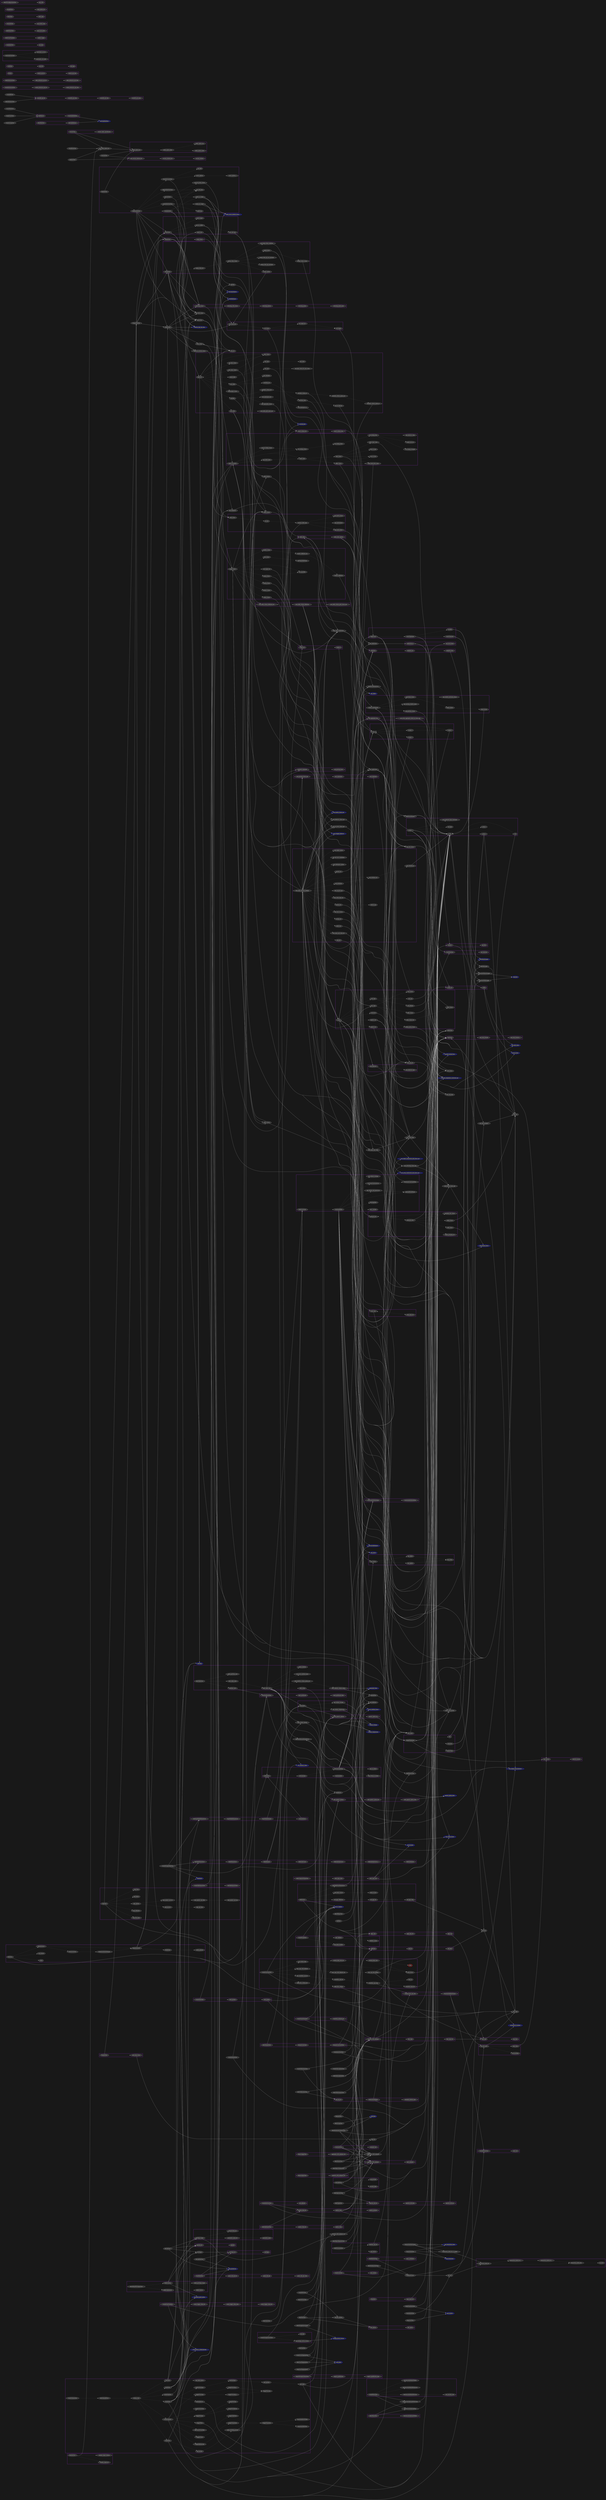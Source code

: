 digraph Grammar {

rankdir=LR
concentrate=true
pencolor=darkorchid4
penwidth=3
ranksep=3
nodesep=1
compound=true

bgcolor="#181818"

node [
  fontcolor = "#e6e6e6"
  style = filled
  color = "#e6e6e6"
  fillcolor = "#333333"
]

edge [
  color = "#e6e6e6"
  fontcolor = "#e6e6e6"
]

opt_utility_option_list -> utility_option_list
CallStmt -> func_application
CreateRoleStmt -> OptRoleList
AlterOptRoleList -> AlterOptRoleElem
CreateOptRoleElem -> AlterOptRoleElem
CreateUserStmt -> OptRoleList
AlterRoleSetStmt -> SetResetClause
CreateGroupStmt -> OptRoleList
AlterGroupStmt -> add_drop
VariableSetStmt -> set_rest
set_rest -> transaction_mode_list
set_rest -> set_rest_more
set_rest_more -> document_or_content
zone_value -> opt_interval
SetResetClause -> set_rest
SetResetClause -> VariableResetStmt
FunctionSetResetClause -> set_rest_more
FunctionSetResetClause -> VariableResetStmt
CheckPointStmt -> opt_utility_option_list
partition_cmd -> PartitionBoundSpec
alter_table_cmd -> columnDef
alter_table_cmd -> alter_column_default
alter_table_cmd -> a_expr
alter_table_cmd -> set_statistics_value
alter_table_cmd -> reloptions
alter_table_cmd -> column_storage
alter_table_cmd -> column_compression
alter_table_cmd -> generated_when
alter_table_cmd -> OptParenthesizedSeqOptList
alter_table_cmd -> opt_set_data
alter_table_cmd -> Typename
alter_table_cmd -> opt_collate_clause
alter_table_cmd -> alter_generic_options
alter_table_cmd -> TableConstraint
alter_table_cmd -> ConstraintAttributeSpec
alter_column_default -> a_expr
alter_using -> a_expr
opt_reloptions -> reloptions
reloption_elem -> def_arg
alter_identity_column_option -> SeqOptElem
alter_identity_column_option -> generated_when
PartitionBoundSpec -> expr_list
alter_type_cmd -> TableFuncElement
alter_type_cmd -> opt_set_data
alter_type_cmd -> Typename
alter_type_cmd -> opt_collate_clause
CopyStmt -> where_clause
CopyStmt -> PreparableStmt
CreateStmt -> OptTemp
CreateStmt -> OptTableElementList
CreateStmt -> OptInherit
CreateStmt -> table_access_method_clause
CreateStmt -> OptWith
CreateStmt -> OnCommitOption
CreateStmt -> OptTableSpace
CreateStmt -> OptTypedTableElementList
CreateStmt -> PartitionBoundSpec
TableElement -> columnDef
TableElement -> TableConstraint
TypedTableElement -> TableConstraint
columnDef -> Typename
columnDef -> create_generic_options
columnDef -> ColQualList
columnOptions -> ColQualList
opt_column_compression -> column_compression
opt_column_storage -> column_storage
ColConstraintElem -> opt_unique_null_treatment
ColConstraintElem -> opt_definition
ColConstraintElem -> OptConsTableSpace
ColConstraintElem -> a_expr
ColConstraintElem -> b_expr
ColConstraintElem -> generated_when
ColConstraintElem -> OptParenthesizedSeqOptList
ColConstraintElem -> key_match
ColConstraintElem -> key_actions
ConstraintElem -> a_expr
ConstraintElem -> ConstraintAttributeSpec
ConstraintElem -> opt_unique_null_treatment
ConstraintElem -> opt_definition
ConstraintElem -> OptConsTableSpace
ConstraintElem -> access_method_clause
ConstraintElem -> OptWhereClause
ConstraintElem -> key_match
ConstraintElem -> key_actions
DomainConstraintElem -> a_expr
DomainConstraintElem -> ConstraintAttributeSpec
ExclusionConstraintElem -> index_elem
OptWhereClause -> a_expr
part_elem -> opt_collate
part_elem -> func_expr_windowless
part_elem -> a_expr
OptWith -> reloptions
CreateStatsStmt -> from_list
stats_param -> func_expr_windowless
stats_param -> a_expr
AlterStatsStmt -> set_statistics_value
CreateAsStmt -> OptTemp
CreateAsStmt -> SelectStmt
create_as_target -> table_access_method_clause
create_as_target -> OptWith
create_as_target -> OnCommitOption
create_as_target -> OptTableSpace
CreateMatViewStmt -> SelectStmt
create_mv_target -> table_access_method_clause
create_mv_target -> opt_reloptions
create_mv_target -> OptTableSpace
CreateSeqStmt -> OptTemp
AlterSeqStmt -> SeqOptList
OptSeqOptList -> SeqOptList
OptParenthesizedSeqOptList -> SeqOptList
SeqOptList -> SeqOptElem
SeqOptElem -> SimpleTypename
CreatePLangStmt -> opt_or_replace
CreateTableSpaceStmt -> opt_reloptions
AlterExtensionContentsStmt -> add_drop
AlterExtensionContentsStmt -> aggregate_with_argtypes
AlterExtensionContentsStmt -> Typename
AlterExtensionContentsStmt -> function_with_argtypes
AlterExtensionContentsStmt -> operator_with_argtypes
CreateFdwStmt -> opt_fdw_options
CreateFdwStmt -> create_generic_options
opt_fdw_options -> fdw_options
AlterFdwStmt -> opt_fdw_options
AlterFdwStmt -> alter_generic_options
AlterFdwStmt -> fdw_options
generic_option_list -> generic_option_elem
alter_generic_option_elem -> generic_option_elem
CreateForeignServerStmt -> create_generic_options
opt_foreign_server_version -> foreign_server_version
AlterForeignServerStmt -> foreign_server_version
AlterForeignServerStmt -> alter_generic_options
CreateForeignTableStmt -> OptTableElementList
CreateForeignTableStmt -> OptInherit
CreateForeignTableStmt -> create_generic_options
CreateForeignTableStmt -> OptTypedTableElementList
CreateForeignTableStmt -> PartitionBoundSpec
ImportForeignSchemaStmt -> create_generic_options
CreateUserMappingStmt -> auth_ident
CreateUserMappingStmt -> create_generic_options
DropUserMappingStmt -> auth_ident
AlterUserMappingStmt -> auth_ident
AlterUserMappingStmt -> alter_generic_options
CreatePolicyStmt -> RowSecurityOptionalExpr
CreatePolicyStmt -> RowSecurityOptionalWithCheck
AlterPolicyStmt -> RowSecurityOptionalExpr
AlterPolicyStmt -> RowSecurityOptionalWithCheck
RowSecurityOptionalExpr -> a_expr
RowSecurityOptionalWithCheck -> a_expr
CreateTrigStmt -> opt_or_replace
CreateTrigStmt -> FUNCTION_or_PROCEDURE
CreateTrigStmt -> func_name
CreateTrigStmt -> ConstraintAttributeSpec
TriggerWhen -> a_expr
CreateEventTrigStmt -> FUNCTION_or_PROCEDURE
CreateEventTrigStmt -> func_name
CreateAssertionStmt -> a_expr
CreateAssertionStmt -> ConstraintAttributeSpec
DefineStmt -> opt_or_replace
DefineStmt -> func_name
DefineStmt -> aggr_args
DefineStmt -> definition
def_elem -> def_arg
def_arg -> func_type
old_aggr_elem -> def_arg
CreateOpClassStmt -> Typename
CreateOpClassStmt -> opclass_item_list
opclass_item -> operator_with_argtypes
opclass_item -> function_with_argtypes
opclass_item -> type_list
opclass_item -> Typename
AlterOpFamilyStmt -> opclass_item_list
opclass_drop -> type_list
type_name_list -> Typename
CommentStmt -> Typename
CommentStmt -> aggregate_with_argtypes
CommentStmt -> function_with_argtypes
CommentStmt -> operator_with_argtypes
SecLabelStmt -> Typename
SecLabelStmt -> aggregate_with_argtypes
SecLabelStmt -> function_with_argtypes
GrantStmt -> privileges
GrantStmt -> privilege_target
GrantStmt -> grantee_list
GrantStmt -> opt_grant_grant_option
GrantStmt -> opt_granted_by
RevokeStmt -> privileges
RevokeStmt -> privilege_target
RevokeStmt -> grantee_list
RevokeStmt -> opt_granted_by
privileges -> privilege_list
privilege_target -> function_with_argtypes_list
GrantRoleStmt -> privilege_list
GrantRoleStmt -> opt_granted_by
RevokeRoleStmt -> privilege_list
RevokeRoleStmt -> opt_granted_by
DefACLAction -> privileges
DefACLAction -> grantee_list
DefACLAction -> opt_grant_grant_option
IndexStmt -> access_method_clause
IndexStmt -> index_params
IndexStmt -> opt_unique_null_treatment
IndexStmt -> opt_reloptions
IndexStmt -> OptTableSpace
IndexStmt -> where_clause
index_params -> index_elem
index_elem_options -> opt_collate
index_elem_options -> opt_asc_desc
index_elem_options -> opt_nulls_order
index_elem_options -> reloptions
index_elem -> func_expr_windowless
index_elem -> a_expr
index_including_params -> index_elem
CreateFunctionStmt -> opt_or_replace
CreateFunctionStmt -> func_name
CreateFunctionStmt -> func_type
func_args_list -> func_arg
function_with_argtypes_list -> function_with_argtypes
function_with_argtypes -> func_name
function_with_argtypes -> indirection
func_arg -> func_type
func_type -> Typename
func_arg_with_default -> func_arg
func_arg_with_default -> a_expr
aggr_arg -> func_arg
aggregate_with_argtypes -> func_name
aggregate_with_argtypes -> aggr_args
aggregate_with_argtypes_list -> aggregate_with_argtypes
createfunc_opt_item -> common_func_opt_item
ReturnStmt -> a_expr
transform_type_list -> Typename
opt_definition -> definition
table_func_column -> func_type
AlterFunctionStmt -> function_with_argtypes
alterfunc_opt_list -> common_func_opt_item
RemoveFuncStmt -> function_with_argtypes_list
oper_argtypes -> Typename
operator_with_argtypes_list -> operator_with_argtypes
CreateCastStmt -> Typename
CreateCastStmt -> function_with_argtypes
DropCastStmt -> opt_if_exists
DropCastStmt -> Typename
CreateTransformStmt -> opt_or_replace
CreateTransformStmt -> Typename
transform_element_list -> function_with_argtypes
DropTransformStmt -> opt_if_exists
DropTransformStmt -> Typename
ReindexStmt -> opt_utility_option_list
AlterTblSpcStmt -> reloptions
RenameStmt -> aggregate_with_argtypes
RenameStmt -> function_with_argtypes
AlterObjectDependsStmt -> function_with_argtypes
AlterObjectSchemaStmt -> aggregate_with_argtypes
AlterObjectSchemaStmt -> function_with_argtypes
AlterObjectSchemaStmt -> operator_with_argtypes
AlterOperatorStmt -> operator_with_argtypes
AlterOperatorStmt -> operator_def_list
operator_def_arg -> func_type
AlterTypeStmt -> operator_def_list
AlterOwnerStmt -> aggregate_with_argtypes
AlterOwnerStmt -> function_with_argtypes
AlterOwnerStmt -> operator_with_argtypes
CreatePublicationStmt -> opt_definition
CreatePublicationStmt -> pub_obj_list
PublicationObjSpec -> OptWhereClause
PublicationObjSpec -> indirection
AlterPublicationStmt -> definition
AlterPublicationStmt -> pub_obj_list
CreateSubscriptionStmt -> opt_definition
AlterSubscriptionStmt -> definition
AlterSubscriptionStmt -> opt_definition
RuleStmt -> opt_or_replace
RuleStmt -> where_clause
RuleActionStmt -> SelectStmt
RuleActionStmt -> InsertStmt
RuleActionStmt -> UpdateStmt
RuleActionStmt -> DeleteStmt
TransactionStmt -> opt_transaction
TransactionStmt -> opt_transaction_chain
TransactionStmt -> transaction_mode_list_or_empty
TransactionStmtLegacy -> opt_transaction
TransactionStmtLegacy -> transaction_mode_list_or_empty
TransactionStmtLegacy -> opt_transaction_chain
transaction_mode_list_or_empty -> transaction_mode_list
ViewStmt -> OptTemp
ViewStmt -> opt_reloptions
ViewStmt -> SelectStmt
CreatedbStmt -> createdb_opt_list
AlterDatabaseStmt -> createdb_opt_list
AlterDatabaseSetStmt -> SetResetClause
CreateDomainStmt -> Typename
CreateDomainStmt -> ColQualList
AlterDomainStmt -> alter_column_default
AlterTSDictionaryStmt -> definition
ClusterStmt -> utility_option_list
ClusterStmt -> opt_utility_option_list
VacuumStmt -> opt_vacuum_relation_list
VacuumStmt -> utility_option_list
AnalyzeStmt -> opt_utility_option_list
AnalyzeStmt -> opt_vacuum_relation_list
ExplainStmt -> utility_option_list
ExplainableStmt -> SelectStmt
ExplainableStmt -> InsertStmt
ExplainableStmt -> UpdateStmt
ExplainableStmt -> DeleteStmt
ExplainableStmt -> MergeStmt
PrepareStmt -> PreparableStmt
prep_type_clause -> type_list
PreparableStmt -> SelectStmt
PreparableStmt -> InsertStmt
PreparableStmt -> UpdateStmt
PreparableStmt -> DeleteStmt
PreparableStmt -> MergeStmt
ExecuteStmt -> OptTemp
execute_param_clause -> expr_list
InsertStmt -> opt_with_clause
InsertStmt -> returning_clause
insert_rest -> SelectStmt
insert_rest -> override_kind
insert_rest -> insert_column_list
insert_column_item -> opt_indirection
opt_on_conflict -> set_clause_list
opt_on_conflict -> where_clause
opt_conf_expr -> index_params
opt_conf_expr -> where_clause
returning_clause -> target_list
DeleteStmt -> opt_with_clause
DeleteStmt -> relation_expr_opt_alias
DeleteStmt -> where_or_current_clause
DeleteStmt -> returning_clause
using_clause -> from_list
UpdateStmt -> opt_with_clause
UpdateStmt -> relation_expr_opt_alias
UpdateStmt -> set_clause_list
UpdateStmt -> from_clause
UpdateStmt -> where_or_current_clause
UpdateStmt -> returning_clause
set_clause -> a_expr
set_target -> opt_indirection
MergeStmt -> opt_with_clause
MergeStmt -> relation_expr_opt_alias
MergeStmt -> table_ref
MergeStmt -> a_expr
MergeStmt -> returning_clause
opt_merge_when_condition -> a_expr
merge_update -> set_clause_list
merge_insert -> override_kind
merge_insert -> insert_column_list
merge_values_clause -> expr_list
DeclareCursorStmt -> SelectStmt
SelectStmt -> select_no_parens
SelectStmt -> select_with_parens
select_with_parens -> select_no_parens
select_no_parens -> simple_select
select_no_parens -> select_clause
select_no_parens -> sort_clause
select_no_parens -> opt_sort_clause
select_no_parens -> with_clause
select_clause -> simple_select
select_clause -> select_with_parens
simple_select -> from_clause
simple_select -> where_clause
simple_select -> target_list
simple_select -> select_clause
common_table_expr -> PreparableStmt
opt_cycle_clause -> AexprConst
opt_with_clause -> with_clause
distinct_clause -> expr_list
opt_sort_clause -> sort_clause
sort_clause -> sortby_list
sortby -> a_expr
sortby -> opt_nulls_order
sortby -> opt_asc_desc
limit_clause -> a_expr
offset_clause -> a_expr
select_limit_value -> a_expr
select_fetch_first_value -> c_expr
group_clause -> group_by_list
group_by_item -> a_expr
rollup_clause -> expr_list
cube_clause -> expr_list
having_clause -> a_expr
values_clause -> expr_list
from_clause -> from_list
from_list -> table_ref
table_ref -> select_with_parens
func_alias_clause -> TableFuncElementList
join_qual -> a_expr
tablesample_clause -> func_name
tablesample_clause -> expr_list
opt_repeatable_clause -> a_expr
func_table -> func_expr_windowless
rowsfrom_item -> func_expr_windowless
opt_col_def_list -> TableFuncElementList
where_clause -> a_expr
where_or_current_clause -> a_expr
OptTableFuncElementList -> TableFuncElementList
TableFuncElementList -> TableFuncElement
TableFuncElement -> Typename
TableFuncElement -> opt_collate_clause
xmltable -> c_expr
xmltable -> xmlexists_argument
xmltable_column_el -> Typename
xmltable_column_option_el -> b_expr
xml_namespace_el -> b_expr
json_table -> json_value_expr
json_table -> a_expr
json_table -> json_passing_clause_opt
json_table -> json_table_column_definition_list
json_table -> json_on_error_clause_opt
json_table_column_definition -> Typename
json_table_column_definition -> json_wrapper_behavior
json_table_column_definition -> json_quotes_clause_opt
json_table_column_definition -> json_behavior_clause_opt
json_table_column_definition -> json_format_clause
json_table_column_definition -> json_on_error_clause_opt
Typename -> SimpleTypename
SimpleTypename -> Numeric
SimpleTypename -> ConstDatetime
SimpleTypename -> opt_interval
ConstTypename -> Numeric
ConstTypename -> ConstDatetime
GenericType -> opt_type_modifiers
opt_type_modifiers -> expr_list
Numeric -> opt_type_modifiers
Bit -> BitWithLength
Bit -> BitWithoutLength
ConstBit -> BitWithLength
ConstBit -> BitWithoutLength
BitWithLength -> expr_list
Character -> CharacterWithLength
Character -> CharacterWithoutLength
ConstCharacter -> CharacterWithLength
ConstCharacter -> CharacterWithoutLength
CharacterWithLength -> character
CharacterWithoutLength -> character
a_expr_1 -> Typename
a_expr_1 -> b_expr
a_expr_1 -> select_with_parens
a_expr_1 -> expr_list
a_expr_1 -> unicode_normal_form
a_expr_1 -> json_key_uniqueness_constraint_opt
a_expr_2 -> c_expr
a_expr_2 -> opt_unique_null_treatment
a_expr_2 -> select_with_parens
b_expr_1 -> Typename
b_expr_2 -> c_expr
c_expr -> AexprConst
c_expr -> opt_indirection
c_expr -> a_expr
c_expr -> select_with_parens
c_expr -> indirection
c_expr -> array_expr
c_expr -> expr_list
func_application -> func_name
func_application -> func_arg_list
func_application -> opt_sort_clause
func_application -> func_arg_expr
func_expr -> func_application
func_expr -> json_aggregate_func
func_expr -> func_expr_common_subexpr
func_expr_windowless -> func_application
func_expr_windowless -> func_expr_common_subexpr
func_expr_windowless -> json_aggregate_func
func_expr_common_subexpr -> a_expr
func_expr_common_subexpr -> Typename
func_expr_common_subexpr -> unicode_normal_form
func_expr_common_subexpr -> expr_list
func_expr_common_subexpr -> c_expr
func_expr_common_subexpr -> xmlexists_argument
func_expr_common_subexpr -> document_or_content
func_expr_common_subexpr -> SimpleTypename
func_expr_common_subexpr -> func_arg_list
func_expr_common_subexpr -> json_object_constructor_null_clause_opt
func_expr_common_subexpr -> json_key_uniqueness_constraint_opt
func_expr_common_subexpr -> json_returning_clause_opt
func_expr_common_subexpr -> json_array_constructor_null_clause_opt
func_expr_common_subexpr -> select_no_parens
func_expr_common_subexpr -> json_format_clause_opt
func_expr_common_subexpr -> json_value_expr
func_expr_common_subexpr -> json_passing_clause_opt
func_expr_common_subexpr -> json_wrapper_behavior
func_expr_common_subexpr -> json_quotes_clause_opt
func_expr_common_subexpr -> json_behavior_clause_opt
func_expr_common_subexpr -> json_on_error_clause_opt
xml_root_version -> a_expr
xml_attribute_el -> a_expr
xmlexists_argument -> c_expr
within_group_clause -> sort_clause
filter_clause -> a_expr
window_definition -> window_specification
over_clause -> window_specification
window_specification -> opt_sort_clause
opt_partition_clause -> expr_list
frame_bound -> a_expr
row -> expr_list
explicit_row -> expr_list
implicit_row -> expr_list
implicit_row -> a_expr
expr_list -> a_expr
func_arg_list -> func_arg_expr
func_arg_expr -> a_expr
func_arg_list_opt -> func_arg_list
type_list -> Typename
array_expr -> expr_list
extract_list -> a_expr
overlay_list -> a_expr
position_list -> b_expr
substr_list -> a_expr
trim_list -> a_expr
trim_list -> expr_list
when_clause -> a_expr
case_default -> a_expr
case_arg -> a_expr
columnref -> indirection
indirection_el -> a_expr
opt_slice_bound -> a_expr
indirection -> indirection_el
opt_indirection -> indirection_el
json_argument -> json_value_expr
json_behavior -> a_expr
json_behavior_clause_opt -> json_behavior
json_on_error_clause_opt -> json_behavior
json_value_expr -> a_expr
json_value_expr -> json_format_clause_opt
json_format_clause_opt -> json_format_clause
json_returning_clause_opt -> Typename
json_returning_clause_opt -> json_format_clause_opt
json_name_and_value_list -> json_name_and_value
json_name_and_value -> c_expr
json_name_and_value -> json_value_expr
json_name_and_value -> a_expr
json_value_expr_list -> json_value_expr
json_aggregate_func -> json_name_and_value
json_aggregate_func -> json_object_constructor_null_clause_opt
json_aggregate_func -> json_key_uniqueness_constraint_opt
json_aggregate_func -> json_returning_clause_opt
json_aggregate_func -> json_value_expr
json_aggregate_func -> json_array_constructor_null_clause_opt
json_array_aggregate_order_by_clause_opt -> sortby_list
opt_target_list -> target_list
target_el -> a_expr
func_name -> indirection
AexprConst -> func_name
AexprConst -> func_arg_list
AexprConst -> opt_sort_clause
AexprConst -> opt_interval

// subgraphs
edge [style=dotted]

subgraph cluster_utility_option_list {
  utility_option_list -> utility_option_elem
  utility_option_elem -> utility_option_name
  utility_option_elem -> utility_option_arg
}

subgraph cluster_AlterRoleStmt {
  AlterRoleStmt -> AlterOptRoleList
}

subgraph cluster_OptRoleList {
  OptRoleList -> CreateOptRoleElem
}

subgraph cluster_CreateSchemaStmt {
  CreateSchemaStmt -> OptSchemaEltList
  OptSchemaEltList -> schema_stmt
  schema_stmt -> CreateStmt
  schema_stmt -> IndexStmt
  schema_stmt -> CreateSeqStmt
  schema_stmt -> CreateTrigStmt
  schema_stmt -> GrantStmt
  schema_stmt -> ViewStmt
  CreateStmt -> OptPartitionSpec
  OptPartitionSpec -> PartitionSpec
  PartitionSpec -> part_params
  part_params -> part_elem
  CreateSeqStmt -> OptSeqOptList
  CreateTrigStmt -> TriggerActionTime
  CreateTrigStmt -> TriggerEvents
  CreateTrigStmt -> TriggerReferencing
  CreateTrigStmt -> TriggerForSpec
  CreateTrigStmt -> TriggerWhen
  CreateTrigStmt -> TriggerFuncArgs
  CreateTrigStmt -> OptConstrFromTable
  TriggerEvents -> TriggerOneEvent
  TriggerReferencing -> TriggerTransitions
  TriggerTransitions -> TriggerTransition
  TriggerTransition -> TransitionOldOrNew
  TriggerTransition -> TransitionRowOrTable
  TriggerForSpec -> TriggerForOptEach
  TriggerForSpec -> TriggerForType
  TriggerFuncArgs -> TriggerFuncArgs_1
  TriggerFuncArgs -> TriggerFuncArgs_2
  TriggerFuncArgs_1 -> TriggerFuncArg
  TriggerFuncArgs_2 -> TriggerFuncArg
  IndexStmt -> opt_include
  opt_include -> index_including_params
  ViewStmt -> opt_check_option
}

subgraph cluster_set_rest_more {
  set_rest_more -> zone_value
  set_rest_more -> opt_encoding
}

subgraph cluster_common_func_opt_item {
  common_func_opt_item -> FunctionSetResetClause
}

subgraph cluster_AlterTableStmt {
  AlterTableStmt -> alter_table_cmds
  AlterTableStmt -> partition_cmd
  AlterTableStmt -> index_partition_cmd
  alter_table_cmds -> alter_table_cmd
  alter_table_cmd -> alter_using
  alter_table_cmd -> alter_identity_column_option_list
  alter_table_cmd -> set_access_method_name
  alter_table_cmd -> replica_identity
  alter_identity_column_option_list -> alter_identity_column_option
}

subgraph cluster_reloptions {
  reloptions -> reloption_list
  reloption_list -> reloption_elem
}

subgraph cluster_PartitionBoundSpec {
  PartitionBoundSpec -> hash_partbound
  hash_partbound -> hash_partbound_elem
}

subgraph cluster_AlterCompositeTypeStmt {
  AlterCompositeTypeStmt -> alter_type_cmds
  alter_type_cmds -> alter_type_cmd
}

subgraph cluster_CopyStmt {
  CopyStmt -> opt_binary
  CopyStmt -> copy_from
  CopyStmt -> copy_file_name
  CopyStmt -> copy_delimiter
  CopyStmt -> copy_options
  copy_options -> copy_opt_list
  copy_options -> copy_generic_opt_list
  copy_opt_list -> copy_opt_item
  copy_generic_opt_list -> copy_generic_opt_elem
  copy_generic_opt_elem -> copy_generic_opt_arg
}

subgraph cluster_OptTableElementList {
  OptTableElementList -> TableElementList
  TableElementList -> TableElement
  TableElement -> TableLikeClause
  TableLikeClause -> TableLikeOptionList
  TableLikeOptionList -> TableLikeOptionList_1
  TableLikeOptionList_1 -> TableLikeOption
}

subgraph cluster_OptTypedTableElementList {
  OptTypedTableElementList -> TypedTableElementList
  TypedTableElementList -> TypedTableElement
  TypedTableElement -> columnOptions
}

subgraph cluster_columnDef {
  columnDef -> opt_column_compression
  columnDef -> opt_column_storage
}

subgraph cluster_ColQualList {
  ColQualList -> ColConstraint
  ColConstraint -> ColConstraintElem
  ColConstraint -> ConstraintAttr
  ColConstraintElem -> opt_no_inherit
  ColConstraintElem -> opt_virtual_or_stored
}

subgraph cluster_TableConstraint {
  TableConstraint -> ConstraintElem
  ConstraintElem -> opt_column_and_period_list
  ConstraintElem -> ExclusionConstraintList
  ConstraintElem -> opt_without_overlaps
  ConstraintElem -> opt_c_include
  ConstraintElem -> ExistingIndex
  ConstraintElem -> optionalPeriodName
  opt_column_and_period_list -> optionalPeriodName
  ExclusionConstraintList -> ExclusionConstraintElem
}

subgraph cluster_AlterDomainStmt {
  DomainConstraint -> DomainConstraintElem
  AlterDomainStmt -> DomainConstraint
}

subgraph cluster_key_actions {
  key_actions -> key_update
  key_actions -> key_delete
  key_update -> key_action
  key_delete -> key_action
}

subgraph cluster_CreateStatsStmt {
  CreateStatsStmt -> stats_params
  stats_params -> stats_param
}

subgraph cluster_ExplainStmt {
  CreateAsStmt -> create_as_target
  CreateAsStmt -> opt_with_data
  CreateMatViewStmt -> OptNoLog
  CreateMatViewStmt -> create_mv_target
  CreateMatViewStmt -> opt_with_data
  RefreshMatViewStmt -> opt_with_data
  ExplainStmt -> ExplainableStmt
  ExplainableStmt -> DeclareCursorStmt
  ExplainableStmt -> CreateAsStmt
  ExplainableStmt -> CreateMatViewStmt
  ExplainableStmt -> RefreshMatViewStmt
  ExplainableStmt -> ExecuteStmt
  ExecuteStmt -> execute_param_clause
  ExecuteStmt -> create_as_target
  ExecuteStmt -> opt_with_data
  DeclareCursorStmt -> cursor_options
  DeclareCursorStmt -> opt_hold
  cursor_options -> cursor_options_1
}

subgraph cluster_CreatePLangStmt {
  CreatePLangStmt -> opt_inline_handler
  CreatePLangStmt -> opt_validator
  opt_validator -> validator_clause
}

subgraph cluster_CreateExtensionStmt {
  CreateExtensionStmt -> create_extension_opt_list
  create_extension_opt_list -> create_extension_opt_item
}

subgraph cluster_AlterExtensionStmt {
  AlterExtensionStmt -> alter_extension_opt_list
  alter_extension_opt_list -> alter_extension_opt_item
}

subgraph cluster_create_generic_options {
  create_generic_options -> generic_option_list
}

subgraph cluster_alter_generic_options {
  alter_generic_options -> alter_generic_option_list
  alter_generic_option_list -> alter_generic_option_elem
}

subgraph cluster_CreateForeignServerStmt {
  CreateForeignServerStmt -> opt_foreign_server_version
  CreateForeignServerStmt -> opt_type
}

subgraph cluster_ImportForeignSchemaStmt {
  ImportForeignSchemaStmt -> import_qualification
  import_qualification -> import_qualification_type
}

subgraph cluster_CreatePolicyStmt {
  CreatePolicyStmt -> RowSecurityDefaultForCmd
  CreatePolicyStmt -> RowSecurityDefaultPermissive
  CreatePolicyStmt -> RowSecurityDefaultToRole
  RowSecurityDefaultForCmd -> row_security_cmd
}

subgraph cluster_CreateEventTrigStmt {
  CreateEventTrigStmt -> event_trigger_when_list
  event_trigger_when_list -> event_trigger_when_item
  event_trigger_when_item -> event_trigger_value_list
}

subgraph cluster_definition {
  definition -> def_list
  def_list -> def_elem
}

subgraph cluster_DefineStmt {
  DefineStmt -> old_aggr_definition
  DefineStmt -> opt_enum_val_list
  DefineStmt -> OptTableFuncElementList
  old_aggr_definition -> old_aggr_list
  old_aggr_list -> old_aggr_elem
  opt_enum_val_list -> enum_val_list
}

subgraph cluster_opclass_item_list {
  opclass_item_list -> opclass_item
  opclass_item -> opclass_purpose
}

subgraph cluster_AlterOpFamilyStmt {
  AlterOpFamilyStmt -> opclass_drop_list
  opclass_drop_list -> opclass_drop
}

subgraph cluster_DropStmt {
  DropStmt -> type_name_list
}

subgraph cluster_privilege_target {
  parameter_name_list -> parameter_name
  privilege_target -> NumericOnly_list
  privilege_target -> parameter_name_list
}

subgraph cluster_GrantRoleStmt {
  GrantRoleStmt -> grant_role_opt_list
  grant_role_opt_list -> grant_role_opt
  grant_role_opt -> grant_role_opt_value
}

subgraph cluster_AlterDefaultPrivilegesStmt {
  AlterDefaultPrivilegesStmt -> DefACLOptionList
  AlterDefaultPrivilegesStmt -> DefACLAction
  DefACLOptionList -> DefACLOption
  DefACLAction -> defacl_privilege_target
}

subgraph cluster_index_elem {
  index_elem -> index_elem_options
}

subgraph cluster_function_with_argtypes {
  func_args -> func_args_list
  function_with_argtypes -> func_args
}

subgraph cluster_CreateFunctionStmt {
  CreateFunctionStmt -> func_args_with_defaults
  CreateFunctionStmt -> opt_createfunc_opt_list
  CreateFunctionStmt -> opt_routine_body
  CreateFunctionStmt -> table_func_column_list
  func_args_with_defaults -> func_args_with_defaults_list
  func_args_with_defaults_list -> func_arg_with_default
  opt_createfunc_opt_list -> createfunc_opt_list
  createfunc_opt_list -> createfunc_opt_item
  createfunc_opt_item -> func_as
  createfunc_opt_item -> transform_type_list
  opt_routine_body -> ReturnStmt
  opt_routine_body -> routine_body_stmt_list
  routine_body_stmt_list -> routine_body_stmt
  routine_body_stmt -> {stmt [color=red penwidth=3]}
  routine_body_stmt -> ReturnStmt
  table_func_column_list -> table_func_column
}

subgraph cluster_aggr_args {
  aggr_args -> aggr_args_list
  aggr_args_list -> aggr_arg
}

subgraph cluster_RemoveAggrStmt {
  RemoveAggrStmt -> aggregate_with_argtypes_list
}

subgraph cluster_AlterFunctionStmt {
  AlterFunctionStmt -> alterfunc_opt_list
  AlterFunctionStmt -> opt_restrict
}

subgraph cluster_operator_with_argtypes {
  operator_with_argtypes -> oper_argtypes
}

subgraph cluster_RemoveOperStmt {
  RemoveOperStmt -> operator_with_argtypes_list
}

subgraph cluster_DoStmt {
  DoStmt -> dostmt_opt_list
  dostmt_opt_list -> dostmt_opt_item
}

subgraph cluster_CreateTransformStmt {
  CreateTransformStmt -> transform_element_list
}

subgraph cluster_operator_def_list {
  operator_def_list -> operator_def_elem
  operator_def_elem -> operator_def_arg
}

subgraph cluster_pub_obj_list {
  PublicationObjSpec -> extended_relation_expr
  pub_obj_list -> PublicationObjSpec
}

subgraph cluster_RuleStmt {
  RuleStmt -> event
  RuleStmt -> opt_instead
  RuleStmt -> RuleActionList
  RuleActionList -> RuleActionStmt
  RuleActionList -> RuleActionMulti
  RuleActionMulti -> RuleActionStmtOrEmpty
  RuleActionStmt -> NotifyStmt
  RuleActionStmtOrEmpty -> RuleActionStmt
  NotifyStmt -> notify_payload
}

subgraph cluster_transaction_mode_list {
  transaction_mode_item -> iso_level
  transaction_mode_list -> transaction_mode_item
  transaction_mode_list -> transaction_mode_list_2
  transaction_mode_list_1 -> transaction_mode_item
  transaction_mode_list_2 -> transaction_mode_list_1
}

subgraph cluster_createdb_opt_list {
  createdb_opt_list -> createdb_opt_items
  createdb_opt_items -> createdb_opt_item
  createdb_opt_item -> createdb_opt_name
}

subgraph cluster_opt_vacuum_relation_list {
  vacuum_relation_list -> vacuum_relation
  opt_vacuum_relation_list -> vacuum_relation_list
}

subgraph cluster_PrepareStmt {
  PrepareStmt -> prep_type_clause
}

subgraph cluster_InsertStmt {
  InsertStmt -> insert_rest
  InsertStmt -> opt_on_conflict
  InsertStmt -> insert_target
  opt_on_conflict -> opt_conf_expr
}

subgraph cluster_insert_column_list {
  insert_column_list -> insert_column_item
}

subgraph cluster_returning_clause {
  returning_clause -> returning_with_clause
  returning_with_clause -> returning_options
  returning_options -> returning_option
  returning_option -> returning_option_kind
}

subgraph cluster_DeleteStmt {
  DeleteStmt -> using_clause
}

subgraph cluster_LockStmt {
  LockStmt -> opt_lock
  opt_lock -> lock_type
}

subgraph cluster_set_clause_list {
  set_clause_list -> set_clause
  set_clause -> set_target
  set_clause -> set_target_list
  set_target_list -> set_target
}

subgraph cluster_MergeStmt {
  MergeStmt -> merge_when_list
  merge_when_list -> merge_when_clause
  merge_when_clause -> merge_when_tgt_matched
  merge_when_clause -> opt_merge_when_condition
  merge_when_clause -> merge_update
  merge_when_clause -> merge_when_tgt_not_matched
  merge_when_clause -> merge_insert
  merge_insert -> merge_values_clause
}

subgraph cluster_with_clause {
  with_clause -> cte_list
  cte_list -> common_table_expr
  common_table_expr -> opt_materialized
  common_table_expr -> opt_search_clause
  common_table_expr -> opt_cycle_clause
}

subgraph cluster_simple_select {
  simple_select -> into_clause
  simple_select -> distinct_clause
  simple_select -> group_clause
  simple_select -> having_clause
  simple_select -> values_clause
  simple_select -> window_clause
  simple_select -> opt_target_list
  simple_select -> set_quantifier
  into_clause -> OptTempTableName
  group_clause -> set_quantifier
  window_clause -> window_definition_list
  window_definition_list -> window_definition
}

subgraph cluster_sortby_list {
  sortby_list -> sortby
}

subgraph cluster_select_no_parens {
  select_no_parens -> for_locking_clause
  select_no_parens -> opt_select_limit
  select_no_parens -> select_limit
  select_no_parens -> opt_for_locking_clause
  select_limit -> limit_clause
  select_limit -> offset_clause
  opt_select_limit -> select_limit
  limit_clause -> select_limit_value
  limit_clause -> first_or_next
  limit_clause -> select_fetch_first_value
  limit_clause -> row_or_rows
  offset_clause -> select_fetch_first_value
  offset_clause -> row_or_rows
  for_locking_clause -> for_locking_items
  opt_for_locking_clause -> for_locking_clause
  for_locking_items -> for_locking_item
  for_locking_item -> for_locking_strength
  for_locking_item -> locked_rels_list
  for_locking_item -> opt_nowait_or_skip
}

subgraph cluster_group_by_list {
  group_by_list -> group_by_item
  group_by_item -> empty_grouping_set
  group_by_item -> cube_clause
  group_by_item -> rollup_clause
  group_by_item -> grouping_sets_clause
  grouping_sets_clause -> group_by_list
}

subgraph cluster_table_ref {
  table_ref -> opt_alias_clause
  table_ref -> tablesample_clause
  table_ref -> func_table
  table_ref -> func_alias_clause
  table_ref -> xmltable
  table_ref -> joined_table
  table_ref -> alias_clause
  table_ref -> json_table
  joined_table -> table_ref
  joined_table -> join_type
  joined_table -> join_qual
  opt_alias_clause -> alias_clause
  func_alias_clause -> alias_clause
  join_type -> opt_outer
  join_qual -> opt_alias_clause_for_join_using
  tablesample_clause -> opt_repeatable_clause
  func_table -> opt_ordinality
  func_table -> rowsfrom_list
  rowsfrom_item -> opt_col_def_list
  rowsfrom_list -> rowsfrom_item
  xmltable -> xmltable_column_list
  xmltable -> xml_namespace_list
  xmltable_column_list -> xmltable_column_el
  xmltable_column_el -> xmltable_column_option_list
  xmltable_column_option_list -> xmltable_column_option_el
  xml_namespace_list -> xml_namespace_el
  json_table -> json_table_path_name_opt
}

subgraph cluster_json_table_column_definition_list {
  json_table_column_definition_list -> json_table_column_definition
  json_table_column_definition -> json_table_column_path_clause_opt
  json_table_column_definition -> json_table_column_definition_list
}

subgraph cluster_Typename {
  Typename -> opt_array_bounds
  opt_array_bounds -> opt_array_bounds_1
}

subgraph cluster_AexprConst {
  ConstTypename -> ConstBit
  ConstTypename -> ConstCharacter
  AexprConst -> ConstTypename
}

subgraph cluster_SimpleTypename {
  SimpleTypename -> GenericType
  SimpleTypename -> Bit
  SimpleTypename -> Character
}

subgraph cluster_a_expr {
  a_expr -> a_expr_2
  a_expr -> a_expr_3
  a_expr_1 -> sub_type
  a_expr_1 -> json_predicate_type_constraint
  a_expr_1 -> a_expr
  a_expr_2 -> a_expr
  a_expr_2 -> row
  row -> a_expr
}

subgraph cluster_b_expr {
  b_expr -> b_expr_2
  b_expr -> b_expr_3
  b_expr_1 -> b_expr
  b_expr_2 -> b_expr
  b_expr_3 -> b_expr_1
}

subgraph cluster_c_expr {
  c_expr -> columnref
  c_expr -> case_expr
  c_expr -> func_expr
  c_expr -> explicit_row
  c_expr -> implicit_row
  func_expr -> within_group_clause
  func_expr -> filter_clause
  func_expr -> over_clause
  case_expr -> case_arg
  case_expr -> when_clause_list
  case_expr -> case_default
  when_clause_list -> when_clause
}

subgraph cluster_func_expr_common_subexpr {
  func_expr_common_subexpr -> xml_root_version
  func_expr_common_subexpr -> xml_attributes
  func_expr_common_subexpr -> xml_attribute_list
  func_expr_common_subexpr -> func_arg_list_opt
  func_expr_common_subexpr -> extract_list
  func_expr_common_subexpr -> overlay_list
  func_expr_common_subexpr -> position_list
  func_expr_common_subexpr -> substr_list
  func_expr_common_subexpr -> trim_list
  func_expr_common_subexpr -> json_name_and_value_list
  func_expr_common_subexpr -> json_value_expr_list
  func_expr_common_subexpr -> xml_whitespace_option
  func_expr_common_subexpr -> opt_xml_root_standalone
  func_expr_common_subexpr -> xml_indent_option
  xml_attributes -> xml_attribute_list
  xml_attribute_list -> xml_attribute_el
  extract_list -> extract_arg
}

subgraph cluster_window_specification {
  window_specification -> opt_existing_window_name
  window_specification -> opt_partition_clause
  window_specification -> opt_frame_clause
  opt_frame_clause -> frame_extent
  opt_frame_clause -> opt_window_exclusion_clause
  frame_extent -> frame_bound
}

subgraph cluster_array_expr {
  array_expr -> array_expr_list
  array_expr_list -> array_expr
}

subgraph cluster_indirection_el {
  indirection_el -> opt_slice_bound
}

subgraph cluster_json_passing_clause_opt {
  json_passing_clause_opt -> json_arguments
  json_arguments -> json_argument
}

subgraph cluster_json_aggregate_func {
  json_aggregate_func -> json_array_aggregate_order_by_clause_opt
}

subgraph cluster_target_list {
  target_list -> target_el
}

subgraph cluster_AlterRoleSetStmt {
  AlterRoleSetStmt -> opt_in_database
}

subgraph cluster_VariableResetStmt {
  VariableResetStmt -> reset_rest
}

subgraph cluster_ConstraintsSetStmt {
  ConstraintsSetStmt -> constraints_set_list
  ConstraintsSetStmt -> constraints_set_mode
}

subgraph cluster_CreateTableSpaceStmt {
  CreateTableSpaceStmt -> OptTableSpaceOwner
}

subgraph cluster_fdw_options {
  fdw_options -> fdw_option
}

subgraph cluster_AlterPolicyStmt {
  AlterPolicyStmt -> RowSecurityOptionalToRole
}

subgraph cluster_CreateAmStmt {
  CreateAmStmt -> am_type
}

subgraph cluster_ConstraintAttributeSpec {
  ConstraintAttributeSpec -> ConstraintAttributeElem
}

subgraph cluster_AlterEventTrigStmt {
  AlterEventTrigStmt -> enable_trigger
}

subgraph cluster_AlterEnumStmt {
  AlterEnumStmt -> opt_if_not_exists
}

subgraph cluster_CreateOpClassStmt {
  CreateOpClassStmt -> opt_opfamily
}

subgraph cluster_TruncateStmt {
  TruncateStmt -> opt_restart_seqs
}

subgraph cluster_CommentStmt {
  CommentStmt -> comment_text
}

subgraph cluster_SecLabelStmt {
  SecLabelStmt -> opt_provider
  SecLabelStmt -> security_label
}

subgraph cluster_FetchStmt {
  FetchStmt -> fetch_args
}

subgraph cluster_privilege_list {
  privilege_list -> privilege
}

subgraph cluster_grantee_list {
  grantee_list -> grantee
}

subgraph cluster_func_arg {
  func_arg -> arg_class
}

subgraph cluster_CreateCastStmt {
  CreateCastStmt -> cast_context
}

subgraph cluster_ReindexStmt {
  ReindexStmt -> reindex_target_relation
  ReindexStmt -> reindex_target_all
}

subgraph cluster_DropdbStmt {
  DropdbStmt -> drop_option_list
}

subgraph cluster_AlterTSConfigurationStmt {
  AlterTSConfigurationStmt -> any_with
}

subgraph cluster_ClusterStmt {
  ClusterStmt -> cluster_index_specification
}

subgraph cluster_Numeric {
  Numeric -> opt_float
}

subgraph cluster_ConstDatetime {
  ConstDatetime -> opt_timezone
}

subgraph cluster_opt_interval {
  opt_interval -> interval_second
}

subgraph cluster_xmlexists_argument {
  xmlexists_argument -> xml_passing_mech
}

subgraph cluster_json_behavior {
  json_behavior -> json_behavior_type
}


AlterOptRoleElem [color=blue penwidth=3]
add_drop [color=blue penwidth=3]
document_or_content [color=blue penwidth=3]
set_statistics_value [color=blue penwidth=3]
column_storage [color=blue penwidth=3]
column_compression [color=blue penwidth=3]
generated_when [color=blue penwidth=3]
opt_set_data [color=blue penwidth=3]
opt_collate_clause [color=blue penwidth=3]
OptTemp [color=blue penwidth=3]
OptInherit [color=blue penwidth=3]
table_access_method_clause [color=blue penwidth=3]
OnCommitOption [color=blue penwidth=3]
OptTableSpace [color=blue penwidth=3]
opt_unique_null_treatment [color=blue penwidth=3]
OptConsTableSpace [color=blue penwidth=3]
key_match [color=blue penwidth=3]
access_method_clause [color=blue penwidth=3]
opt_collate [color=blue penwidth=3]
opt_or_replace [color=blue penwidth=3]
generic_option_elem [color=blue penwidth=3]
foreign_server_version [color=blue penwidth=3]
auth_ident [color=blue penwidth=3]
FUNCTION_or_PROCEDURE [color=blue penwidth=3]
opt_grant_grant_option [color=blue penwidth=3]
opt_granted_by [color=blue penwidth=3]
opt_asc_desc [color=blue penwidth=3]
opt_nulls_order [color=blue penwidth=3]
opt_if_exists [color=blue penwidth=3]
opt_transaction [color=blue penwidth=3]
opt_transaction_chain [color=blue penwidth=3]
override_kind [color=blue penwidth=3]
relation_expr_opt_alias [color=blue penwidth=3]
json_wrapper_behavior [color=blue penwidth=3]
json_quotes_clause_opt [color=blue penwidth=3]
json_format_clause [color=blue penwidth=3]
BitWithoutLength [color=blue penwidth=3]
character [color=blue penwidth=3]
unicode_normal_form [color=blue penwidth=3]
json_key_uniqueness_constraint_opt [color=blue penwidth=3]
json_object_constructor_null_clause_opt [color=blue penwidth=3]
json_array_constructor_null_clause_opt [color=blue penwidth=3]

}